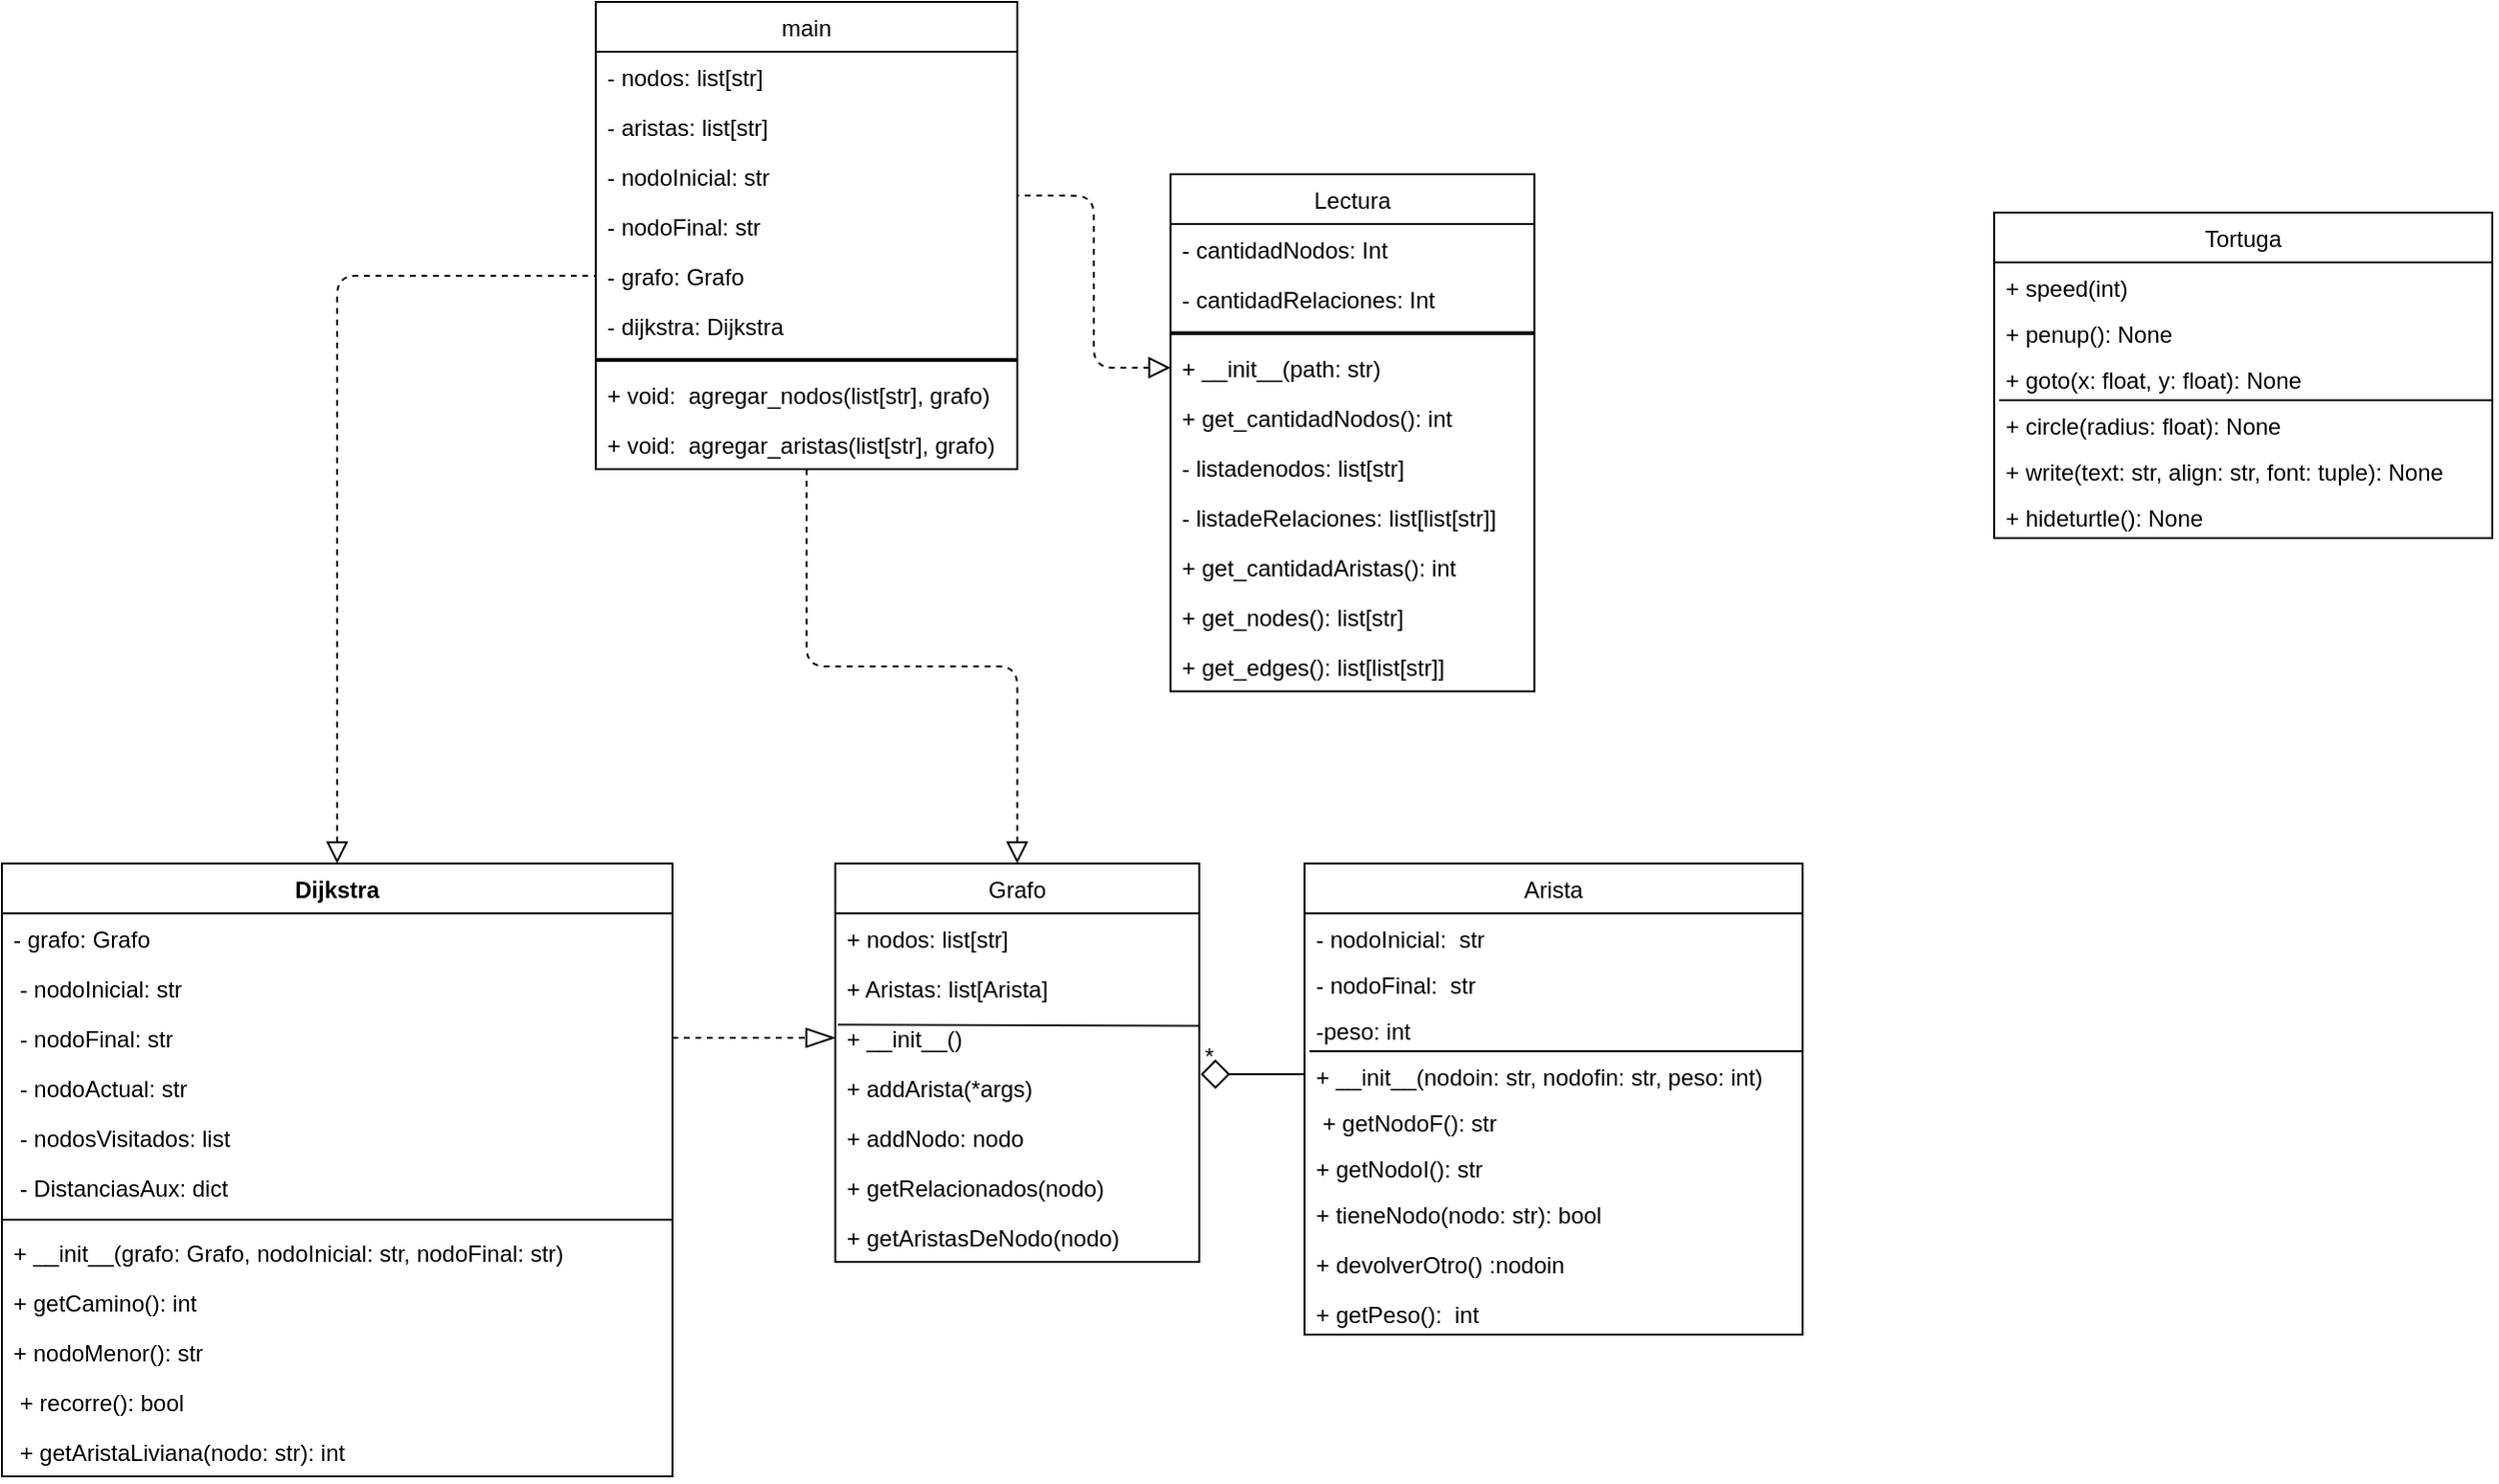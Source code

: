 <mxfile>
    <diagram name="Page-1" id="jT8q71IDl5kLCgGPPeI5">
        <mxGraphModel dx="2221" dy="600" grid="1" gridSize="10" guides="1" tooltips="1" connect="1" arrows="1" fold="1" page="1" pageScale="1" pageWidth="850" pageHeight="1100" background="none" math="0" shadow="0">
            <root>
                <mxCell id="0"/>
                <mxCell id="1" parent="0"/>
                <mxCell id="55" style="edgeStyle=elbowEdgeStyle;html=1;exitX=0.5;exitY=0;exitDx=0;exitDy=0;dashed=1;labelBackgroundColor=none;labelBorderColor=none;fontColor=default;endArrow=none;endFill=0;startSize=9;endSize=13;elbow=vertical;startArrow=block;startFill=0;" edge="1" parent="1" source="4BHa0V8jdn2U7fwrEG5H-1" target="49">
                    <mxGeometry relative="1" as="geometry"/>
                </mxCell>
                <mxCell id="4BHa0V8jdn2U7fwrEG5H-1" value="Grafo" style="swimlane;fontStyle=0;childLayout=stackLayout;horizontal=1;startSize=26;fillColor=none;horizontalStack=0;resizeParent=1;resizeParentMax=0;resizeLast=0;collapsible=1;marginBottom=0;" parent="1" vertex="1">
                    <mxGeometry x="-405" y="480" width="190" height="208" as="geometry"/>
                </mxCell>
                <mxCell id="4BHa0V8jdn2U7fwrEG5H-2" value="+ nodos: list[str]" style="text;strokeColor=none;fillColor=none;align=left;verticalAlign=top;spacingLeft=4;spacingRight=4;overflow=hidden;rotatable=0;points=[[0,0.5],[1,0.5]];portConstraint=eastwest;" parent="4BHa0V8jdn2U7fwrEG5H-1" vertex="1">
                    <mxGeometry y="26" width="190" height="26" as="geometry"/>
                </mxCell>
                <mxCell id="4BHa0V8jdn2U7fwrEG5H-3" value="+ Aristas: list[Arista]" style="text;strokeColor=none;fillColor=none;align=left;verticalAlign=top;spacingLeft=4;spacingRight=4;overflow=hidden;rotatable=0;points=[[0,0.5],[1,0.5]];portConstraint=eastwest;" parent="4BHa0V8jdn2U7fwrEG5H-1" vertex="1">
                    <mxGeometry y="52" width="190" height="26" as="geometry"/>
                </mxCell>
                <mxCell id="4BHa0V8jdn2U7fwrEG5H-23" value="" style="endArrow=none;html=1;rounded=0;exitX=0.007;exitY=0.235;exitDx=0;exitDy=0;exitPerimeter=0;entryX=1.003;entryY=0.261;entryDx=0;entryDy=0;entryPerimeter=0;strokeWidth=1;endSize=0;opacity=90;jumpSize=3;" parent="4BHa0V8jdn2U7fwrEG5H-1" source="4BHa0V8jdn2U7fwrEG5H-4" target="4BHa0V8jdn2U7fwrEG5H-4" edge="1">
                    <mxGeometry width="50" height="50" relative="1" as="geometry">
                        <mxPoint x="10.0" y="83.278" as="sourcePoint"/>
                        <mxPoint x="149.58" y="82.81" as="targetPoint"/>
                    </mxGeometry>
                </mxCell>
                <mxCell id="4BHa0V8jdn2U7fwrEG5H-4" value="+ __init__()  " style="text;strokeColor=none;fillColor=none;align=left;verticalAlign=top;spacingLeft=4;spacingRight=4;overflow=hidden;rotatable=0;points=[[0,0.5],[1,0.5]];portConstraint=eastwest;" parent="4BHa0V8jdn2U7fwrEG5H-1" vertex="1">
                    <mxGeometry y="78" width="190" height="26" as="geometry"/>
                </mxCell>
                <mxCell id="4BHa0V8jdn2U7fwrEG5H-34" value="+ addArista(*args)" style="text;strokeColor=none;fillColor=none;align=left;verticalAlign=top;spacingLeft=4;spacingRight=4;overflow=hidden;rotatable=0;points=[[0,0.5],[1,0.5]];portConstraint=eastwest;" parent="4BHa0V8jdn2U7fwrEG5H-1" vertex="1">
                    <mxGeometry y="104" width="190" height="26" as="geometry"/>
                </mxCell>
                <mxCell id="4BHa0V8jdn2U7fwrEG5H-26" value="+ addNodo: nodo" style="text;strokeColor=none;fillColor=none;align=left;verticalAlign=top;spacingLeft=4;spacingRight=4;overflow=hidden;rotatable=0;points=[[0,0.5],[1,0.5]];portConstraint=eastwest;" parent="4BHa0V8jdn2U7fwrEG5H-1" vertex="1">
                    <mxGeometry y="130" width="190" height="26" as="geometry"/>
                </mxCell>
                <mxCell id="4BHa0V8jdn2U7fwrEG5H-25" value="+ getRelacionados(nodo)  " style="text;strokeColor=none;fillColor=none;align=left;verticalAlign=top;spacingLeft=4;spacingRight=4;overflow=hidden;rotatable=0;points=[[0,0.5],[1,0.5]];portConstraint=eastwest;" parent="4BHa0V8jdn2U7fwrEG5H-1" vertex="1">
                    <mxGeometry y="156" width="190" height="26" as="geometry"/>
                </mxCell>
                <mxCell id="4BHa0V8jdn2U7fwrEG5H-27" value="+ getAristasDeNodo(nodo)  " style="text;strokeColor=none;fillColor=none;align=left;verticalAlign=top;spacingLeft=4;spacingRight=4;overflow=hidden;rotatable=0;points=[[0,0.5],[1,0.5]];portConstraint=eastwest;" parent="4BHa0V8jdn2U7fwrEG5H-1" vertex="1">
                    <mxGeometry y="182" width="190" height="26" as="geometry"/>
                </mxCell>
                <mxCell id="4BHa0V8jdn2U7fwrEG5H-5" value="Arista" style="swimlane;fontStyle=0;childLayout=stackLayout;horizontal=1;startSize=26;fillColor=none;horizontalStack=0;resizeParent=1;resizeParentMax=0;resizeLast=0;collapsible=1;marginBottom=0;" parent="1" vertex="1">
                    <mxGeometry x="-160" y="480" width="260" height="246" as="geometry"/>
                </mxCell>
                <mxCell id="4BHa0V8jdn2U7fwrEG5H-28" value="" style="endArrow=none;html=1;rounded=0;exitX=0.01;exitY=0;exitDx=0;exitDy=0;exitPerimeter=0;entryX=1.002;entryY=0;entryDx=0;entryDy=0;entryPerimeter=0;" parent="4BHa0V8jdn2U7fwrEG5H-5" source="4BHa0V8jdn2U7fwrEG5H-10" target="4BHa0V8jdn2U7fwrEG5H-10" edge="1">
                    <mxGeometry width="50" height="50" relative="1" as="geometry">
                        <mxPoint x="10" y="180" as="sourcePoint"/>
                        <mxPoint x="60" y="130" as="targetPoint"/>
                    </mxGeometry>
                </mxCell>
                <mxCell id="4BHa0V8jdn2U7fwrEG5H-31" value="- nodoInicial:  str" style="text;strokeColor=none;fillColor=none;align=left;verticalAlign=top;spacingLeft=4;spacingRight=4;overflow=hidden;rotatable=0;points=[[0,0.5],[1,0.5]];portConstraint=eastwest;" parent="4BHa0V8jdn2U7fwrEG5H-5" vertex="1">
                    <mxGeometry y="26" width="260" height="24" as="geometry"/>
                </mxCell>
                <mxCell id="4BHa0V8jdn2U7fwrEG5H-30" value="- nodoFinal:  str" style="text;strokeColor=none;fillColor=none;align=left;verticalAlign=top;spacingLeft=4;spacingRight=4;overflow=hidden;rotatable=0;points=[[0,0.5],[1,0.5]];portConstraint=eastwest;" parent="4BHa0V8jdn2U7fwrEG5H-5" vertex="1">
                    <mxGeometry y="50" width="260" height="24" as="geometry"/>
                </mxCell>
                <mxCell id="4BHa0V8jdn2U7fwrEG5H-29" value="-peso: int" style="text;strokeColor=none;fillColor=none;align=left;verticalAlign=top;spacingLeft=4;spacingRight=4;overflow=hidden;rotatable=0;points=[[0,0.5],[1,0.5]];portConstraint=eastwest;" parent="4BHa0V8jdn2U7fwrEG5H-5" vertex="1">
                    <mxGeometry y="74" width="260" height="24" as="geometry"/>
                </mxCell>
                <mxCell id="4BHa0V8jdn2U7fwrEG5H-10" value="+ __init__(nodoin: str, nodofin: str, peso: int) " style="text;strokeColor=none;fillColor=none;align=left;verticalAlign=top;spacingLeft=4;spacingRight=4;overflow=hidden;rotatable=0;points=[[0,0.5],[1,0.5]];portConstraint=eastwest;" parent="4BHa0V8jdn2U7fwrEG5H-5" vertex="1">
                    <mxGeometry y="98" width="260" height="24" as="geometry"/>
                </mxCell>
                <mxCell id="4BHa0V8jdn2U7fwrEG5H-33" value=" + getNodoF(): str" style="text;strokeColor=none;fillColor=none;align=left;verticalAlign=top;spacingLeft=4;spacingRight=4;overflow=hidden;rotatable=0;points=[[0,0.5],[1,0.5]];portConstraint=eastwest;" parent="4BHa0V8jdn2U7fwrEG5H-5" vertex="1">
                    <mxGeometry y="122" width="260" height="24" as="geometry"/>
                </mxCell>
                <mxCell id="4BHa0V8jdn2U7fwrEG5H-9" value="+ getNodoI(): str" style="text;strokeColor=none;fillColor=none;align=left;verticalAlign=top;spacingLeft=4;spacingRight=4;overflow=hidden;rotatable=0;points=[[0,0.5],[1,0.5]];portConstraint=eastwest;" parent="4BHa0V8jdn2U7fwrEG5H-5" vertex="1">
                    <mxGeometry y="146" width="260" height="24" as="geometry"/>
                </mxCell>
                <mxCell id="4BHa0V8jdn2U7fwrEG5H-6" value="+ tieneNodo(nodo: str): bool" style="text;strokeColor=none;fillColor=none;align=left;verticalAlign=top;spacingLeft=4;spacingRight=4;overflow=hidden;rotatable=0;points=[[0,0.5],[1,0.5]];portConstraint=eastwest;" parent="4BHa0V8jdn2U7fwrEG5H-5" vertex="1">
                    <mxGeometry y="170" width="260" height="26" as="geometry"/>
                </mxCell>
                <mxCell id="4BHa0V8jdn2U7fwrEG5H-7" value="+ devolverOtro() :nodoin " style="text;strokeColor=none;fillColor=none;align=left;verticalAlign=top;spacingLeft=4;spacingRight=4;overflow=hidden;rotatable=0;points=[[0,0.5],[1,0.5]];portConstraint=eastwest;" parent="4BHa0V8jdn2U7fwrEG5H-5" vertex="1">
                    <mxGeometry y="196" width="260" height="26" as="geometry"/>
                </mxCell>
                <mxCell id="4BHa0V8jdn2U7fwrEG5H-8" value="+ getPeso():  int" style="text;strokeColor=none;fillColor=none;align=left;verticalAlign=top;spacingLeft=4;spacingRight=4;overflow=hidden;rotatable=0;points=[[0,0.5],[1,0.5]];portConstraint=eastwest;" parent="4BHa0V8jdn2U7fwrEG5H-5" vertex="1">
                    <mxGeometry y="222" width="260" height="24" as="geometry"/>
                </mxCell>
                <mxCell id="4BHa0V8jdn2U7fwrEG5H-15" value="Lectura" style="swimlane;fontStyle=0;childLayout=stackLayout;horizontal=1;startSize=26;fillColor=none;horizontalStack=0;resizeParent=1;resizeParentMax=0;resizeLast=0;collapsible=1;marginBottom=0;" vertex="1" parent="1">
                    <mxGeometry x="-230" y="120" width="190" height="270" as="geometry"/>
                </mxCell>
                <mxCell id="4BHa0V8jdn2U7fwrEG5H-16" value="- cantidadNodos: Int" style="text;strokeColor=none;fillColor=none;align=left;verticalAlign=top;spacingLeft=4;spacingRight=4;overflow=hidden;rotatable=0;points=[[0,0.5],[1,0.5]];portConstraint=eastwest;" vertex="1" parent="4BHa0V8jdn2U7fwrEG5H-15">
                    <mxGeometry y="26" width="190" height="26" as="geometry"/>
                </mxCell>
                <mxCell id="4BHa0V8jdn2U7fwrEG5H-41" value="- cantidadRelaciones: Int" style="text;strokeColor=none;fillColor=none;align=left;verticalAlign=top;spacingLeft=4;spacingRight=4;overflow=hidden;rotatable=0;points=[[0,0.5],[1,0.5]];portConstraint=eastwest;" vertex="1" parent="4BHa0V8jdn2U7fwrEG5H-15">
                    <mxGeometry y="52" width="190" height="26" as="geometry"/>
                </mxCell>
                <mxCell id="52" value="" style="line;strokeWidth=2;html=1;" vertex="1" parent="4BHa0V8jdn2U7fwrEG5H-15">
                    <mxGeometry y="78" width="190" height="10" as="geometry"/>
                </mxCell>
                <mxCell id="4BHa0V8jdn2U7fwrEG5H-18" value="+ __init__(path: str)" style="text;strokeColor=none;fillColor=none;align=left;verticalAlign=top;spacingLeft=4;spacingRight=4;overflow=hidden;rotatable=0;points=[[0,0.5],[1,0.5]];portConstraint=eastwest;" vertex="1" parent="4BHa0V8jdn2U7fwrEG5H-15">
                    <mxGeometry y="88" width="190" height="26" as="geometry"/>
                </mxCell>
                <mxCell id="4BHa0V8jdn2U7fwrEG5H-37" value="+ get_cantidadNodos(): int " style="text;strokeColor=none;fillColor=none;align=left;verticalAlign=top;spacingLeft=4;spacingRight=4;overflow=hidden;rotatable=0;points=[[0,0.5],[1,0.5]];portConstraint=eastwest;" vertex="1" parent="4BHa0V8jdn2U7fwrEG5H-15">
                    <mxGeometry y="114" width="190" height="26" as="geometry"/>
                </mxCell>
                <mxCell id="4BHa0V8jdn2U7fwrEG5H-42" value=" - listadenodos: list[str]  " style="text;strokeColor=none;fillColor=none;align=left;verticalAlign=top;spacingLeft=4;spacingRight=4;overflow=hidden;rotatable=0;points=[[0,0.5],[1,0.5]];portConstraint=eastwest;" vertex="1" parent="4BHa0V8jdn2U7fwrEG5H-15">
                    <mxGeometry y="140" width="190" height="26" as="geometry"/>
                </mxCell>
                <mxCell id="4BHa0V8jdn2U7fwrEG5H-17" value=" - listadeRelaciones: list[list[str]]  " style="text;strokeColor=none;fillColor=none;align=left;verticalAlign=top;spacingLeft=4;spacingRight=4;overflow=hidden;rotatable=0;points=[[0,0.5],[1,0.5]];portConstraint=eastwest;" vertex="1" parent="4BHa0V8jdn2U7fwrEG5H-15">
                    <mxGeometry y="166" width="190" height="26" as="geometry"/>
                </mxCell>
                <mxCell id="4BHa0V8jdn2U7fwrEG5H-38" value="+ get_cantidadAristas(): int" style="text;strokeColor=none;fillColor=none;align=left;verticalAlign=top;spacingLeft=4;spacingRight=4;overflow=hidden;rotatable=0;points=[[0,0.5],[1,0.5]];portConstraint=eastwest;" vertex="1" parent="4BHa0V8jdn2U7fwrEG5H-15">
                    <mxGeometry y="192" width="190" height="26" as="geometry"/>
                </mxCell>
                <mxCell id="4BHa0V8jdn2U7fwrEG5H-40" value="+ get_nodes(): list[str]" style="text;strokeColor=none;fillColor=none;align=left;verticalAlign=top;spacingLeft=4;spacingRight=4;overflow=hidden;rotatable=0;points=[[0,0.5],[1,0.5]];portConstraint=eastwest;" vertex="1" parent="4BHa0V8jdn2U7fwrEG5H-15">
                    <mxGeometry y="218" width="190" height="26" as="geometry"/>
                </mxCell>
                <mxCell id="4BHa0V8jdn2U7fwrEG5H-39" value="+ get_edges(): list[list[str]]" style="text;strokeColor=none;fillColor=none;align=left;verticalAlign=top;spacingLeft=4;spacingRight=4;overflow=hidden;rotatable=0;points=[[0,0.5],[1,0.5]];portConstraint=eastwest;" vertex="1" parent="4BHa0V8jdn2U7fwrEG5H-15">
                    <mxGeometry y="244" width="190" height="26" as="geometry"/>
                </mxCell>
                <mxCell id="4BHa0V8jdn2U7fwrEG5H-19" value="main" style="swimlane;fontStyle=0;childLayout=stackLayout;horizontal=1;startSize=26;fillColor=none;horizontalStack=0;resizeParent=1;resizeParentMax=0;resizeLast=0;collapsible=1;marginBottom=0;" parent="1" vertex="1">
                    <mxGeometry x="-530" y="30" width="220" height="244" as="geometry"/>
                </mxCell>
                <mxCell id="39" value="- nodos: list[str]" style="text;strokeColor=none;fillColor=none;align=left;verticalAlign=top;spacingLeft=4;spacingRight=4;overflow=hidden;rotatable=0;points=[[0,0.5],[1,0.5]];portConstraint=eastwest;" parent="4BHa0V8jdn2U7fwrEG5H-19" vertex="1">
                    <mxGeometry y="26" width="220" height="26" as="geometry"/>
                </mxCell>
                <mxCell id="38" value="- aristas: list[str]" style="text;strokeColor=none;fillColor=none;align=left;verticalAlign=top;spacingLeft=4;spacingRight=4;overflow=hidden;rotatable=0;points=[[0,0.5],[1,0.5]];portConstraint=eastwest;" parent="4BHa0V8jdn2U7fwrEG5H-19" vertex="1">
                    <mxGeometry y="52" width="220" height="26" as="geometry"/>
                </mxCell>
                <mxCell id="40" value="- nodoInicial: str" style="text;strokeColor=none;fillColor=none;align=left;verticalAlign=top;spacingLeft=4;spacingRight=4;overflow=hidden;rotatable=0;points=[[0,0.5],[1,0.5]];portConstraint=eastwest;" parent="4BHa0V8jdn2U7fwrEG5H-19" vertex="1">
                    <mxGeometry y="78" width="220" height="26" as="geometry"/>
                </mxCell>
                <mxCell id="42" value="- nodoFinal: str" style="text;strokeColor=none;fillColor=none;align=left;verticalAlign=top;spacingLeft=4;spacingRight=4;overflow=hidden;rotatable=0;points=[[0,0.5],[1,0.5]];portConstraint=eastwest;" vertex="1" parent="4BHa0V8jdn2U7fwrEG5H-19">
                    <mxGeometry y="104" width="220" height="26" as="geometry"/>
                </mxCell>
                <mxCell id="43" value="- grafo: Grafo" style="text;strokeColor=none;fillColor=none;align=left;verticalAlign=top;spacingLeft=4;spacingRight=4;overflow=hidden;rotatable=0;points=[[0,0.5],[1,0.5]];portConstraint=eastwest;" vertex="1" parent="4BHa0V8jdn2U7fwrEG5H-19">
                    <mxGeometry y="130" width="220" height="26" as="geometry"/>
                </mxCell>
                <mxCell id="41" value="- dijkstra: Dijkstra " style="text;strokeColor=none;fillColor=none;align=left;verticalAlign=top;spacingLeft=4;spacingRight=4;overflow=hidden;rotatable=0;points=[[0,0.5],[1,0.5]];portConstraint=eastwest;" vertex="1" parent="4BHa0V8jdn2U7fwrEG5H-19">
                    <mxGeometry y="156" width="220" height="26" as="geometry"/>
                </mxCell>
                <mxCell id="47" value="" style="line;strokeWidth=2;html=1;" vertex="1" parent="4BHa0V8jdn2U7fwrEG5H-19">
                    <mxGeometry y="182" width="220" height="10" as="geometry"/>
                </mxCell>
                <mxCell id="46" value="+ void:  agregar_nodos(list[str], grafo)" style="text;strokeColor=none;fillColor=none;align=left;verticalAlign=top;spacingLeft=4;spacingRight=4;overflow=hidden;rotatable=0;points=[[0,0.5],[1,0.5]];portConstraint=eastwest;" vertex="1" parent="4BHa0V8jdn2U7fwrEG5H-19">
                    <mxGeometry y="192" width="220" height="26" as="geometry"/>
                </mxCell>
                <mxCell id="49" value="+ void:  agregar_aristas(list[str], grafo)" style="text;strokeColor=none;fillColor=none;align=left;verticalAlign=top;spacingLeft=4;spacingRight=4;overflow=hidden;rotatable=0;points=[[0,0.5],[1,0.5]];portConstraint=eastwest;" vertex="1" parent="4BHa0V8jdn2U7fwrEG5H-19">
                    <mxGeometry y="218" width="220" height="26" as="geometry"/>
                </mxCell>
                <mxCell id="4BHa0V8jdn2U7fwrEG5H-60" value="*" style="endArrow=diamond;html=1;rounded=0;entryX=1.004;entryY=0.231;entryDx=0;entryDy=0;exitX=0;exitY=0.5;exitDx=0;exitDy=0;spacing=0;fontSize=12;entryPerimeter=0;endFill=0;endSize=13;startSize=9;labelPosition=right;verticalLabelPosition=bottom;align=right;verticalAlign=bottom;textDirection=rtl;horizontal=1;spacingTop=0;spacingBottom=-8;spacingLeft=2;spacingRight=10;labelBorderColor=none;labelBackgroundColor=none;fontColor=default;" parent="1" source="4BHa0V8jdn2U7fwrEG5H-10" target="4BHa0V8jdn2U7fwrEG5H-34" edge="1">
                    <mxGeometry x="0.556" y="-10" width="50" height="50" relative="1" as="geometry">
                        <mxPoint x="-300" y="770" as="sourcePoint"/>
                        <mxPoint x="-250" y="720" as="targetPoint"/>
                        <mxPoint as="offset"/>
                    </mxGeometry>
                </mxCell>
                <mxCell id="56" style="edgeStyle=orthogonalEdgeStyle;html=1;exitX=0.5;exitY=0;exitDx=0;exitDy=0;entryX=0;entryY=0.5;entryDx=0;entryDy=0;dashed=1;labelBackgroundColor=none;labelBorderColor=none;fontColor=default;endArrow=none;endFill=0;startSize=9;endSize=13;startArrow=block;startFill=0;" edge="1" parent="1" source="22" target="43">
                    <mxGeometry relative="1" as="geometry"/>
                </mxCell>
                <mxCell id="22" value="Dijkstra" style="swimlane;fontStyle=1;align=center;verticalAlign=top;childLayout=stackLayout;horizontal=1;startSize=26;horizontalStack=0;resizeParent=1;resizeParentMax=0;resizeLast=0;collapsible=1;marginBottom=0;" parent="1" vertex="1">
                    <mxGeometry x="-840" y="480" width="350" height="320" as="geometry"/>
                </mxCell>
                <mxCell id="27" value=" - grafo: Grafo " style="text;strokeColor=none;fillColor=none;align=left;verticalAlign=top;spacingLeft=4;spacingRight=4;overflow=hidden;rotatable=0;points=[[0,0.5],[1,0.5]];portConstraint=eastwest;" parent="22" vertex="1">
                    <mxGeometry y="26" width="350" height="26" as="geometry"/>
                </mxCell>
                <mxCell id="28" value=" - nodoInicial: str" style="text;strokeColor=none;fillColor=none;align=left;verticalAlign=top;spacingLeft=4;spacingRight=4;overflow=hidden;rotatable=0;points=[[0,0.5],[1,0.5]];portConstraint=eastwest;" parent="22" vertex="1">
                    <mxGeometry y="52" width="350" height="26" as="geometry"/>
                </mxCell>
                <mxCell id="30" value=" - nodoFinal: str" style="text;strokeColor=none;fillColor=none;align=left;verticalAlign=top;spacingLeft=4;spacingRight=4;overflow=hidden;rotatable=0;points=[[0,0.5],[1,0.5]];portConstraint=eastwest;" parent="22" vertex="1">
                    <mxGeometry y="78" width="350" height="26" as="geometry"/>
                </mxCell>
                <mxCell id="29" value=" - nodoActual: str" style="text;strokeColor=none;fillColor=none;align=left;verticalAlign=top;spacingLeft=4;spacingRight=4;overflow=hidden;rotatable=0;points=[[0,0.5],[1,0.5]];portConstraint=eastwest;" parent="22" vertex="1">
                    <mxGeometry y="104" width="350" height="26" as="geometry"/>
                </mxCell>
                <mxCell id="31" value=" - nodosVisitados: list" style="text;strokeColor=none;fillColor=none;align=left;verticalAlign=top;spacingLeft=4;spacingRight=4;overflow=hidden;rotatable=0;points=[[0,0.5],[1,0.5]];portConstraint=eastwest;" parent="22" vertex="1">
                    <mxGeometry y="130" width="350" height="26" as="geometry"/>
                </mxCell>
                <mxCell id="32" value=" - DistanciasAux: dict" style="text;strokeColor=none;fillColor=none;align=left;verticalAlign=top;spacingLeft=4;spacingRight=4;overflow=hidden;rotatable=0;points=[[0,0.5],[1,0.5]];portConstraint=eastwest;" parent="22" vertex="1">
                    <mxGeometry y="156" width="350" height="26" as="geometry"/>
                </mxCell>
                <mxCell id="24" value="" style="line;strokeWidth=1;fillColor=none;align=left;verticalAlign=middle;spacingTop=-1;spacingLeft=3;spacingRight=3;rotatable=0;labelPosition=right;points=[];portConstraint=eastwest;strokeColor=inherit;" parent="22" vertex="1">
                    <mxGeometry y="182" width="350" height="8" as="geometry"/>
                </mxCell>
                <mxCell id="25" value="+ __init__(grafo: Grafo, nodoInicial: str, nodoFinal: str)" style="text;strokeColor=none;fillColor=none;align=left;verticalAlign=top;spacingLeft=4;spacingRight=4;overflow=hidden;rotatable=0;points=[[0,0.5],[1,0.5]];portConstraint=eastwest;" parent="22" vertex="1">
                    <mxGeometry y="190" width="350" height="26" as="geometry"/>
                </mxCell>
                <mxCell id="26" value="+ getCamino(): int" style="text;strokeColor=none;fillColor=none;align=left;verticalAlign=top;spacingLeft=4;spacingRight=4;overflow=hidden;rotatable=0;points=[[0,0.5],[1,0.5]];portConstraint=eastwest;" parent="22" vertex="1">
                    <mxGeometry y="216" width="350" height="26" as="geometry"/>
                </mxCell>
                <mxCell id="34" value="+ nodoMenor(): str" style="text;strokeColor=none;fillColor=none;align=left;verticalAlign=top;spacingLeft=4;spacingRight=4;overflow=hidden;rotatable=0;points=[[0,0.5],[1,0.5]];portConstraint=eastwest;" parent="22" vertex="1">
                    <mxGeometry y="242" width="350" height="26" as="geometry"/>
                </mxCell>
                <mxCell id="35" value=" + recorre(): bool" style="text;strokeColor=none;fillColor=none;align=left;verticalAlign=top;spacingLeft=4;spacingRight=4;overflow=hidden;rotatable=0;points=[[0,0.5],[1,0.5]];portConstraint=eastwest;" parent="22" vertex="1">
                    <mxGeometry y="268" width="350" height="26" as="geometry"/>
                </mxCell>
                <mxCell id="36" value=" + getAristaLiviana(nodo: str): int" style="text;strokeColor=none;fillColor=none;align=left;verticalAlign=top;spacingLeft=4;spacingRight=4;overflow=hidden;rotatable=0;points=[[0,0.5],[1,0.5]];portConstraint=eastwest;" parent="22" vertex="1">
                    <mxGeometry y="294" width="350" height="26" as="geometry"/>
                </mxCell>
                <mxCell id="54" style="edgeStyle=none;html=1;exitX=1;exitY=0.5;exitDx=0;exitDy=0;labelBackgroundColor=none;labelBorderColor=none;fontColor=default;endArrow=blockThin;endFill=0;startSize=9;endSize=13;dashed=1;" edge="1" parent="1" source="30" target="4BHa0V8jdn2U7fwrEG5H-4">
                    <mxGeometry relative="1" as="geometry"/>
                </mxCell>
                <mxCell id="57" style="edgeStyle=orthogonalEdgeStyle;html=1;exitX=0;exitY=0.5;exitDx=0;exitDy=0;entryX=1;entryY=0.891;entryDx=0;entryDy=0;entryPerimeter=0;dashed=1;labelBackgroundColor=none;labelBorderColor=none;fontColor=default;endArrow=none;endFill=0;startSize=9;endSize=13;elbow=vertical;startArrow=block;startFill=0;" edge="1" parent="1" source="4BHa0V8jdn2U7fwrEG5H-18" target="40">
                    <mxGeometry relative="1" as="geometry"/>
                </mxCell>
                <mxCell id="59" value="Tortuga" style="swimlane;fontStyle=0;childLayout=stackLayout;horizontal=1;startSize=26;fillColor=none;horizontalStack=0;resizeParent=1;resizeParentMax=0;resizeLast=0;collapsible=1;marginBottom=0;" vertex="1" parent="1">
                    <mxGeometry x="200" y="140" width="260" height="170" as="geometry"/>
                </mxCell>
                <mxCell id="60" value="" style="endArrow=none;html=1;rounded=0;exitX=0.01;exitY=0;exitDx=0;exitDy=0;exitPerimeter=0;entryX=1.002;entryY=0;entryDx=0;entryDy=0;entryPerimeter=0;" edge="1" parent="59">
                    <mxGeometry width="50" height="50" relative="1" as="geometry">
                        <mxPoint x="2.6" y="98" as="sourcePoint"/>
                        <mxPoint x="260.52" y="98" as="targetPoint"/>
                    </mxGeometry>
                </mxCell>
                <mxCell id="61" value=" + speed(int)  " style="text;strokeColor=none;fillColor=none;align=left;verticalAlign=top;spacingLeft=4;spacingRight=4;overflow=hidden;rotatable=0;points=[[0,0.5],[1,0.5]];portConstraint=eastwest;" vertex="1" parent="59">
                    <mxGeometry y="26" width="260" height="24" as="geometry"/>
                </mxCell>
                <mxCell id="62" value="+ penup(): None " style="text;strokeColor=none;fillColor=none;align=left;verticalAlign=top;spacingLeft=4;spacingRight=4;overflow=hidden;rotatable=0;points=[[0,0.5],[1,0.5]];portConstraint=eastwest;" vertex="1" parent="59">
                    <mxGeometry y="50" width="260" height="24" as="geometry"/>
                </mxCell>
                <mxCell id="70" value=" + goto(x: float, y: float): None   " style="text;strokeColor=none;fillColor=none;align=left;verticalAlign=top;spacingLeft=4;spacingRight=4;overflow=hidden;rotatable=0;points=[[0,0.5],[1,0.5]];portConstraint=eastwest;" vertex="1" parent="59">
                    <mxGeometry y="74" width="260" height="24" as="geometry"/>
                </mxCell>
                <mxCell id="72" value="+ circle(radius: float): None      " style="text;strokeColor=none;fillColor=none;align=left;verticalAlign=top;spacingLeft=4;spacingRight=4;overflow=hidden;rotatable=0;points=[[0,0.5],[1,0.5]];portConstraint=eastwest;" vertex="1" parent="59">
                    <mxGeometry y="98" width="260" height="24" as="geometry"/>
                </mxCell>
                <mxCell id="71" value="+ write(text: str, align: str, font: tuple): None  " style="text;strokeColor=none;fillColor=none;align=left;verticalAlign=top;spacingLeft=4;spacingRight=4;overflow=hidden;rotatable=0;points=[[0,0.5],[1,0.5]];portConstraint=eastwest;" vertex="1" parent="59">
                    <mxGeometry y="122" width="260" height="24" as="geometry"/>
                </mxCell>
                <mxCell id="63" value="+ hideturtle(): None     " style="text;strokeColor=none;fillColor=none;align=left;verticalAlign=top;spacingLeft=4;spacingRight=4;overflow=hidden;rotatable=0;points=[[0,0.5],[1,0.5]];portConstraint=eastwest;" vertex="1" parent="59">
                    <mxGeometry y="146" width="260" height="24" as="geometry"/>
                </mxCell>
            </root>
        </mxGraphModel>
    </diagram>
</mxfile>